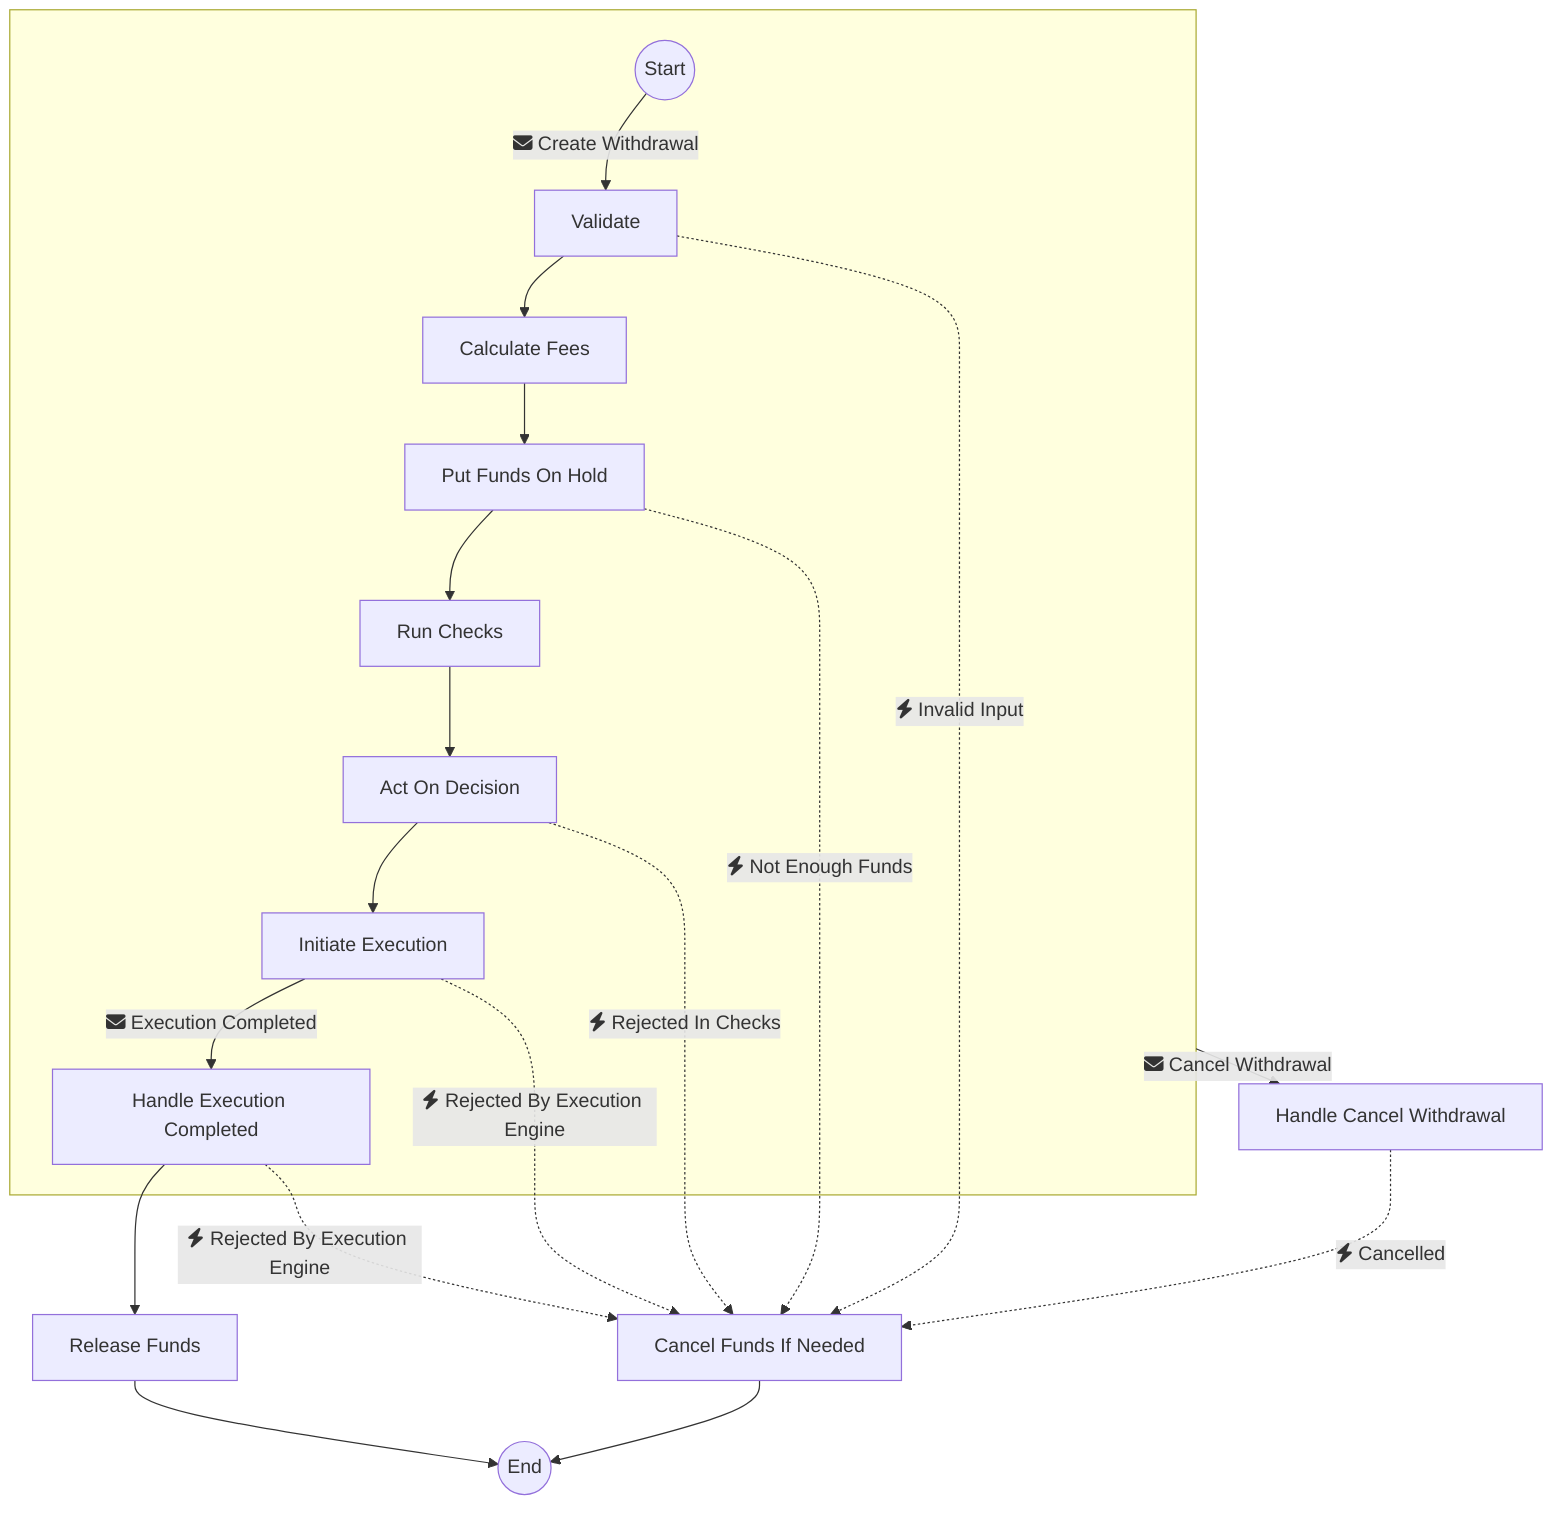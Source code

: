 flowchart TD
node0@{ shape: circle, label: "Start"}
subgraph node1 [ ]
node2[Validate]
node0 -->|fa:fa-envelope Create Withdrawal| node2
node3[Calculate Fees]
node2 --> node3
node4[Put Funds On Hold]
node3 --> node4
node5[Run Checks]
node4 --> node5
node6[Act On Decision]
node5 --> node6
node7[Initiate Execution]
node6 --> node7
node8[Handle Execution Completed]
node7 -->|fa:fa-envelope Execution Completed| node8
end
node11[Handle Cancel Withdrawal]
node1 -->|fa:fa-envelope Cancel Withdrawal| node11
node12[Release Funds]
node8 --> node12
node13[Cancel Funds If Needed]
node2 -.->|fa:fa-bolt Invalid Input| node13
node4 -.->|fa:fa-bolt Not Enough Funds| node13
node6 -.->|fa:fa-bolt Rejected In Checks| node13
node7 -.->|fa:fa-bolt Rejected By Execution Engine| node13
node8 -.->|fa:fa-bolt Rejected By Execution Engine| node13
node11 -.->|fa:fa-bolt Cancelled| node13
node14@{ shape: circle, label: "End"}
node12 --> node14
node13 --> node14